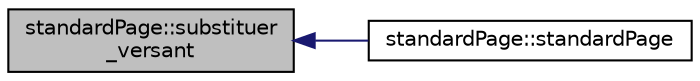 digraph "standardPage::substituer_versant"
{
 // INTERACTIVE_SVG=YES
  edge [fontname="Helvetica",fontsize="10",labelfontname="Helvetica",labelfontsize="10"];
  node [fontname="Helvetica",fontsize="10",shape=record];
  rankdir="LR";
  Node17 [label="standardPage::substituer\l_versant",height=0.2,width=0.4,color="black", fillcolor="grey75", style="filled", fontcolor="black"];
  Node17 -> Node18 [dir="back",color="midnightblue",fontsize="10",style="solid",fontname="Helvetica"];
  Node18 [label="standardPage::standardPage",height=0.2,width=0.4,color="black", fillcolor="white", style="filled",URL="$classstandard_page.html#a95b9887a321f29e844fd314048585cee"];
}
